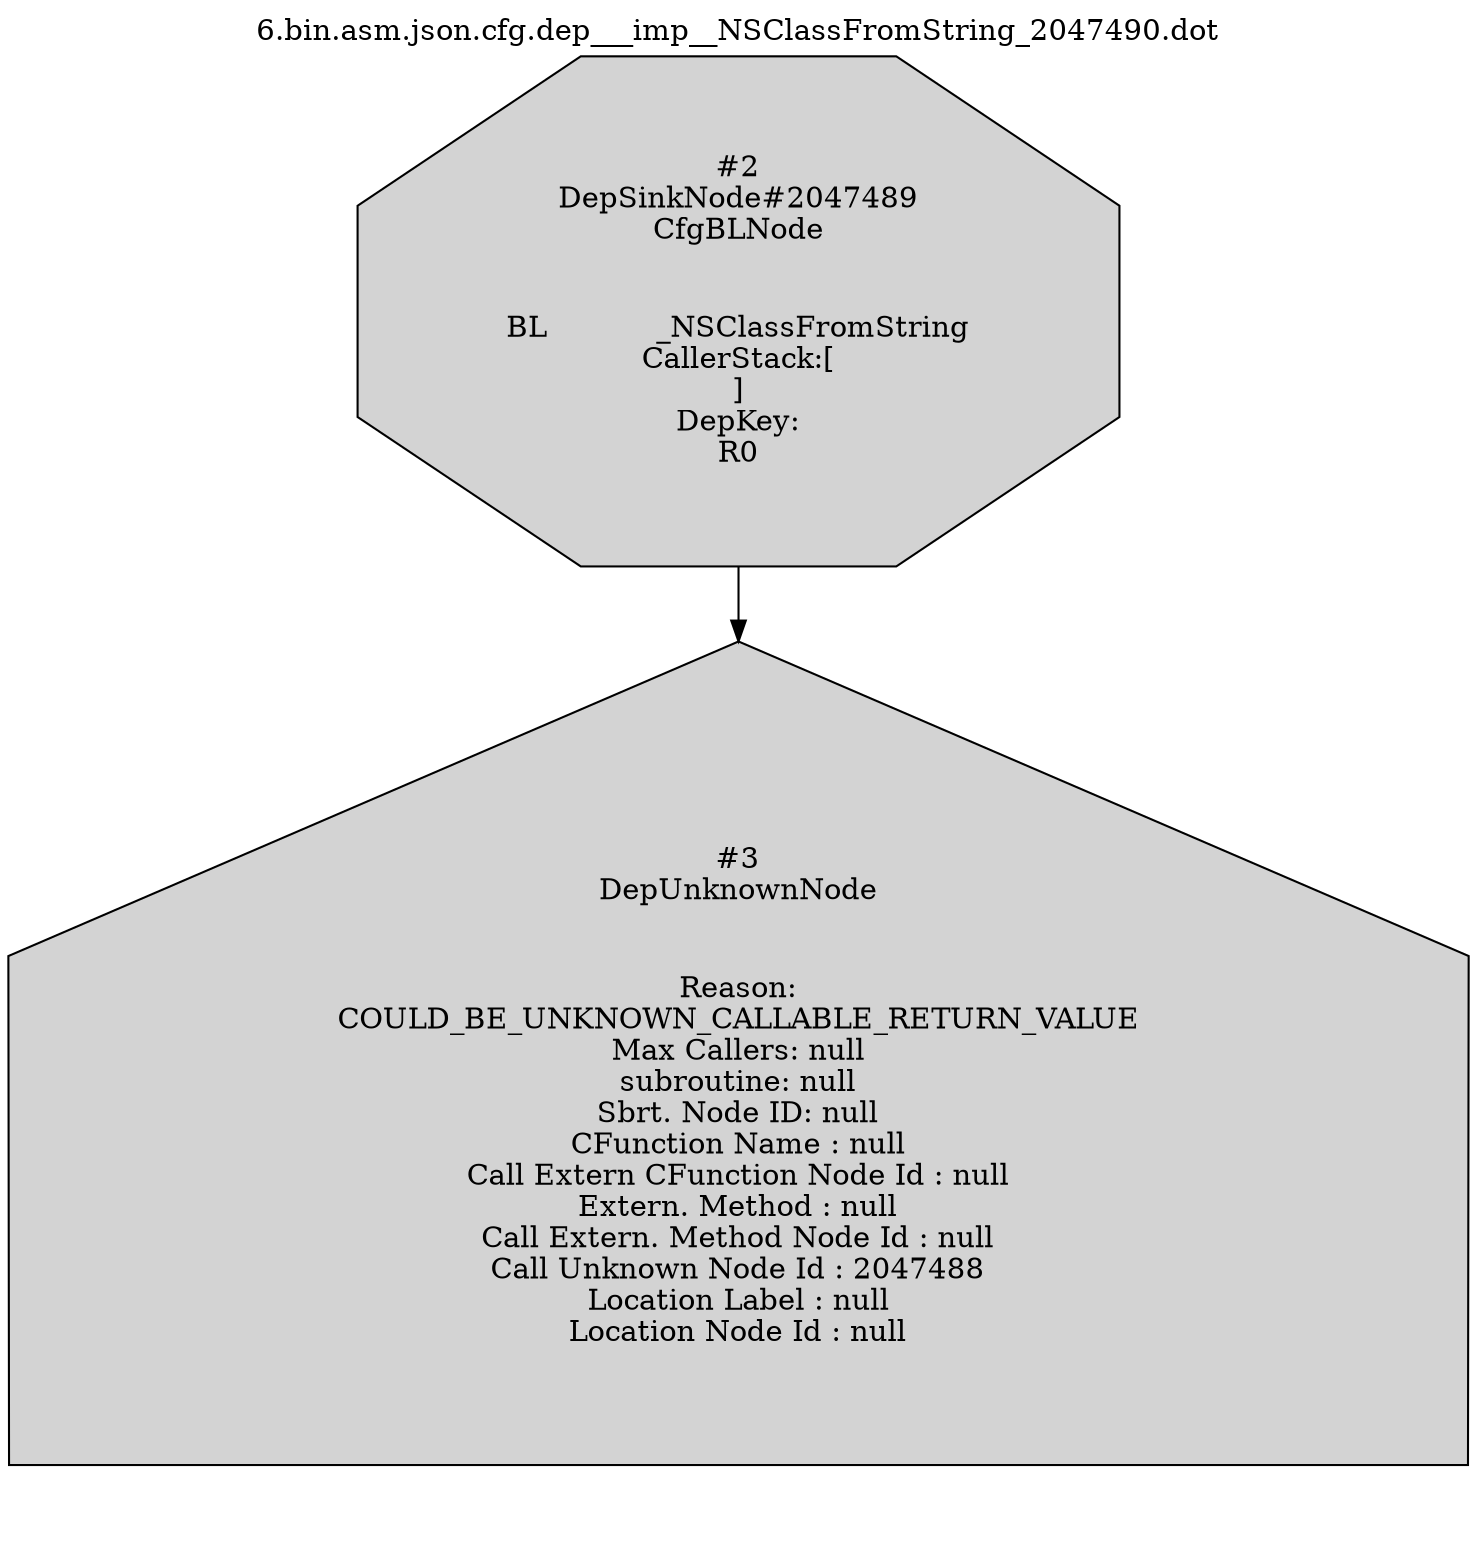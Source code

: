 digraph cfg {
	label="6.bin.asm.json.cfg.dep___imp__NSClassFromString_2047490.dot"
	labelloc=t
		n2 [shape=octagon, label="#2\nDepSinkNode#2047489\nCfgBLNode\n\n\nBL		_NSClassFromString\nCallerStack:[\n]\nDepKey:\nR0",style=filled];
		n3 [shape=house, label="#3\nDepUnknownNode\n\n\nReason:\nCOULD_BE_UNKNOWN_CALLABLE_RETURN_VALUE\nMax Callers: null\nsubroutine: null\nSbrt. Node ID: null\nCFunction Name : null\nCall Extern CFunction Node Id : null\nExtern. Method : null\nCall Extern. Method Node Id : null\nCall Unknown Node Id : 2047488\nLocation Label : null\nLocation Node Id : null",style=filled];
		n2 -> n3 [label=""];




}